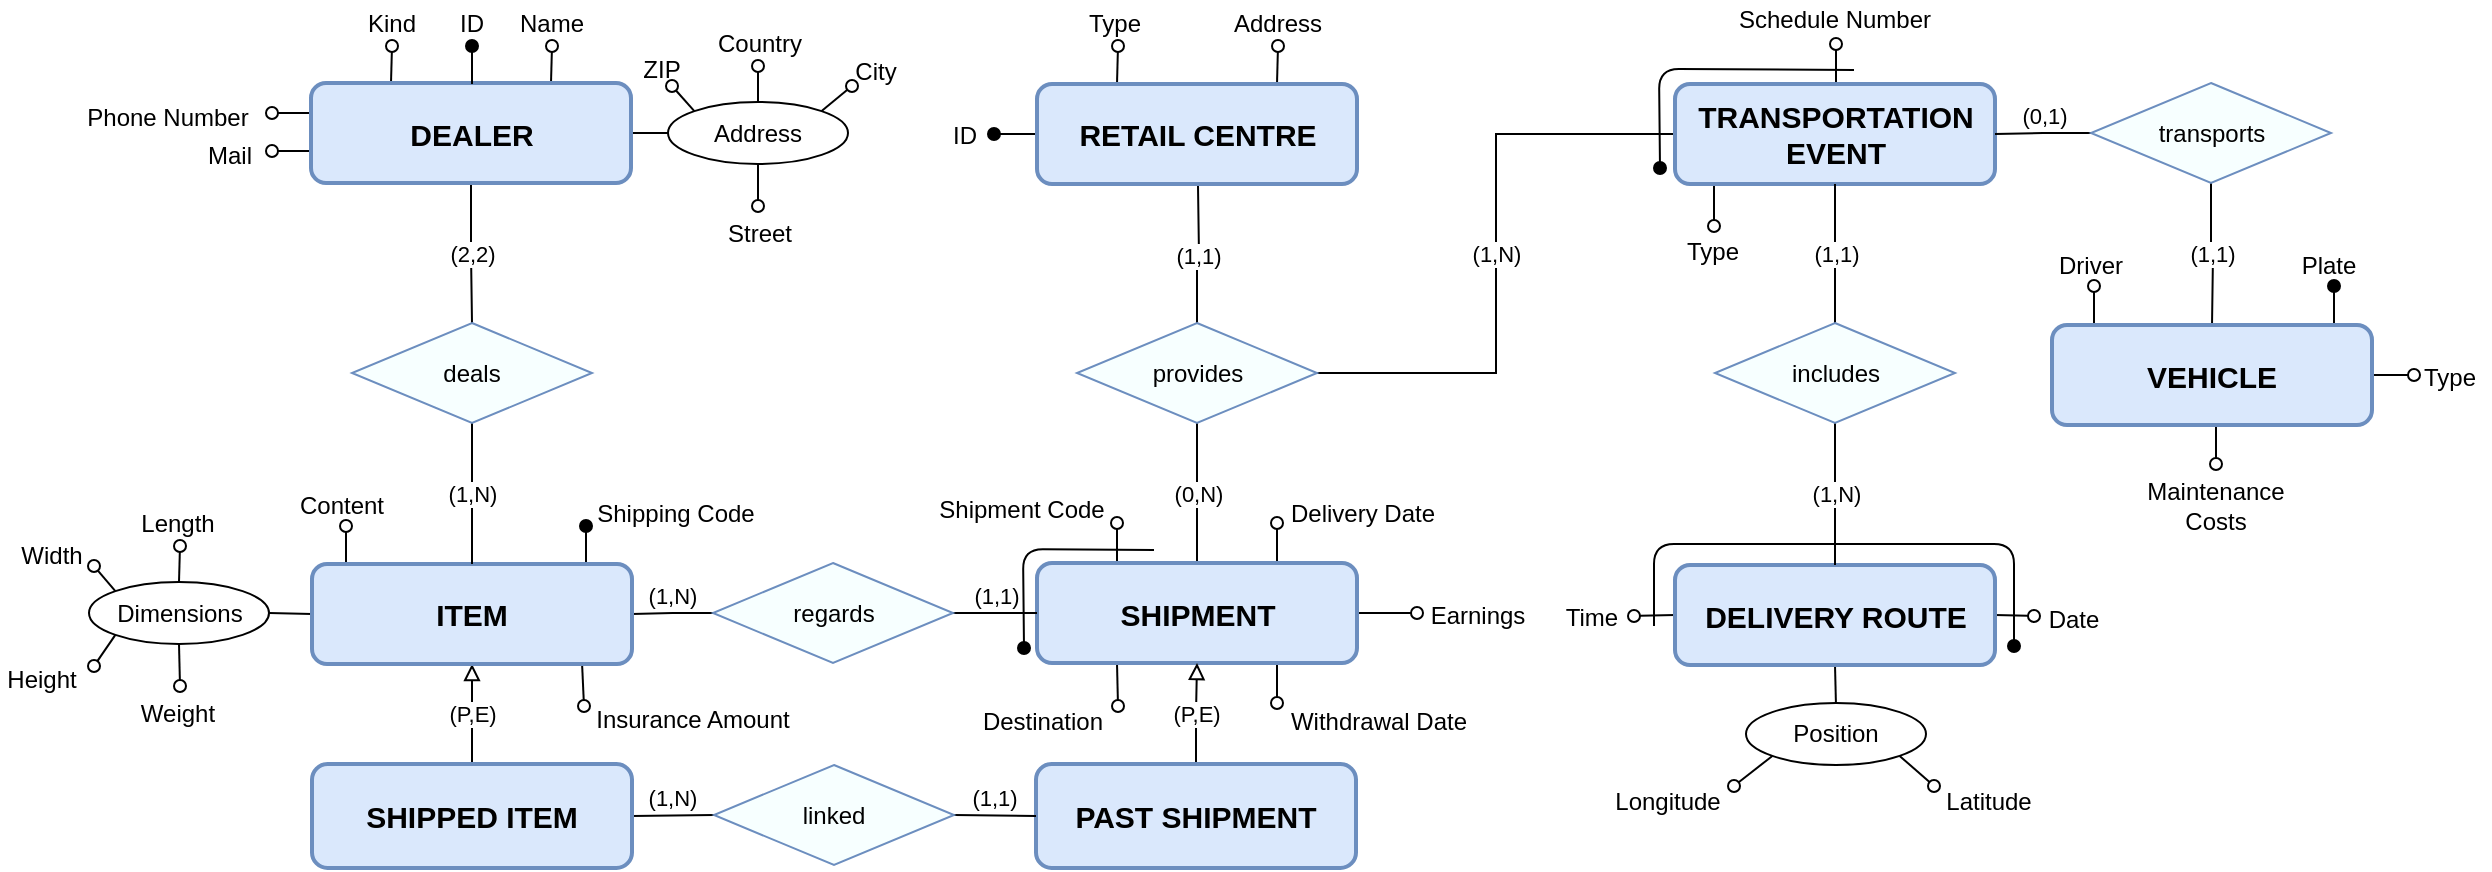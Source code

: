 <mxfile version="10.6.2" type="device"><diagram id="y6d7kFOWfY72LnJAd21g" name="Page-1"><mxGraphModel dx="840" dy="491" grid="1" gridSize="10" guides="1" tooltips="1" connect="1" arrows="1" fold="1" page="1" pageScale="1" pageWidth="827" pageHeight="1169" math="0" shadow="0"><root><mxCell id="0"/><mxCell id="1" parent="0"/><mxCell id="W9xxZfbrDPQFDgMLqHGM-55" style="edgeStyle=orthogonalEdgeStyle;rounded=0;orthogonalLoop=1;jettySize=auto;html=1;exitX=0.25;exitY=0;exitDx=0;exitDy=0;endArrow=oval;endFill=0;" parent="1" source="W9xxZfbrDPQFDgMLqHGM-19" edge="1"><mxGeometry relative="1" as="geometry"><mxPoint x="591.5" y="368.5" as="targetPoint"/></mxGeometry></mxCell><mxCell id="W9xxZfbrDPQFDgMLqHGM-58" style="edgeStyle=orthogonalEdgeStyle;rounded=0;orthogonalLoop=1;jettySize=auto;html=1;exitX=0.75;exitY=0;exitDx=0;exitDy=0;endArrow=oval;endFill=0;" parent="1" source="W9xxZfbrDPQFDgMLqHGM-19" edge="1"><mxGeometry relative="1" as="geometry"><mxPoint x="671.5" y="368.5" as="targetPoint"/></mxGeometry></mxCell><mxCell id="W9xxZfbrDPQFDgMLqHGM-61" style="edgeStyle=orthogonalEdgeStyle;rounded=0;orthogonalLoop=1;jettySize=auto;html=1;exitX=0.75;exitY=1;exitDx=0;exitDy=0;endArrow=oval;endFill=0;" parent="1" source="W9xxZfbrDPQFDgMLqHGM-19" edge="1"><mxGeometry relative="1" as="geometry"><mxPoint x="671.5" y="458.5" as="targetPoint"/></mxGeometry></mxCell><mxCell id="W9xxZfbrDPQFDgMLqHGM-89" style="edgeStyle=orthogonalEdgeStyle;rounded=0;orthogonalLoop=1;jettySize=auto;html=1;exitX=1;exitY=0.5;exitDx=0;exitDy=0;endArrow=oval;endFill=0;" parent="1" source="W9xxZfbrDPQFDgMLqHGM-19" edge="1"><mxGeometry relative="1" as="geometry"><mxPoint x="741.5" y="414" as="targetPoint"/></mxGeometry></mxCell><mxCell id="7qcaKyPBICOOzRxRbPHK-11" value="(0,N)" style="edgeStyle=orthogonalEdgeStyle;rounded=0;orthogonalLoop=1;jettySize=auto;html=1;exitX=0.5;exitY=0;exitDx=0;exitDy=0;entryX=0.5;entryY=1;entryDx=0;entryDy=0;endArrow=none;endFill=0;" parent="1" source="W9xxZfbrDPQFDgMLqHGM-19" target="W9xxZfbrDPQFDgMLqHGM-72" edge="1"><mxGeometry relative="1" as="geometry"/></mxCell><mxCell id="W56CWtrdvjL_wO8GduPE-74" style="edgeStyle=orthogonalEdgeStyle;rounded=1;orthogonalLoop=1;jettySize=auto;html=1;exitX=0.25;exitY=1;exitDx=0;exitDy=0;startArrow=none;startFill=0;endArrow=oval;endFill=0;" parent="1" source="W9xxZfbrDPQFDgMLqHGM-19" edge="1"><mxGeometry relative="1" as="geometry"><mxPoint x="592" y="460" as="targetPoint"/></mxGeometry></mxCell><mxCell id="W9xxZfbrDPQFDgMLqHGM-19" value="&lt;b&gt;&lt;font style=&quot;font-size: 15px&quot;&gt;SHIPMENT&lt;/font&gt;&lt;/b&gt;" style="rounded=1;whiteSpace=wrap;html=1;fillColor=#dae8fc;strokeColor=#6c8ebf;strokeWidth=2;" parent="1" vertex="1"><mxGeometry x="551.5" y="388.5" width="160" height="50" as="geometry"/></mxCell><mxCell id="W9xxZfbrDPQFDgMLqHGM-90" value="(1,N)" style="edgeStyle=orthogonalEdgeStyle;rounded=0;orthogonalLoop=1;jettySize=auto;html=1;exitX=0;exitY=0.5;exitDx=0;exitDy=0;entryX=1;entryY=0.5;entryDx=0;entryDy=0;endArrow=none;endFill=0;verticalAlign=bottom;" parent="1" source="W9xxZfbrDPQFDgMLqHGM-24" target="W9xxZfbrDPQFDgMLqHGM-27" edge="1"><mxGeometry relative="1" as="geometry"/></mxCell><mxCell id="W9xxZfbrDPQFDgMLqHGM-91" value="(1,1)" style="edgeStyle=orthogonalEdgeStyle;rounded=0;orthogonalLoop=1;jettySize=auto;html=1;exitX=1;exitY=0.5;exitDx=0;exitDy=0;entryX=0;entryY=0.5;entryDx=0;entryDy=0;endArrow=none;endFill=0;verticalAlign=bottom;" parent="1" source="W9xxZfbrDPQFDgMLqHGM-24" target="W9xxZfbrDPQFDgMLqHGM-19" edge="1"><mxGeometry relative="1" as="geometry"><mxPoint x="494" y="414" as="sourcePoint"/></mxGeometry></mxCell><mxCell id="W9xxZfbrDPQFDgMLqHGM-24" value="regards" style="rhombus;whiteSpace=wrap;html=1;fillColor=#F7FFFF;strokeColor=#6c8ebf;" parent="1" vertex="1"><mxGeometry x="389.5" y="388.5" width="120" height="50" as="geometry"/></mxCell><mxCell id="W9xxZfbrDPQFDgMLqHGM-104" style="edgeStyle=orthogonalEdgeStyle;rounded=0;orthogonalLoop=1;jettySize=auto;html=1;exitX=0.75;exitY=0;exitDx=0;exitDy=0;endArrow=oval;endFill=1;" parent="1" source="W9xxZfbrDPQFDgMLqHGM-27" edge="1"><mxGeometry relative="1" as="geometry"><mxPoint x="326" y="370" as="targetPoint"/></mxGeometry></mxCell><mxCell id="W9xxZfbrDPQFDgMLqHGM-106" style="edgeStyle=orthogonalEdgeStyle;rounded=0;orthogonalLoop=1;jettySize=auto;html=1;exitX=0.25;exitY=0;exitDx=0;exitDy=0;endArrow=oval;endFill=0;" parent="1" source="W9xxZfbrDPQFDgMLqHGM-27" edge="1"><mxGeometry relative="1" as="geometry"><mxPoint x="206" y="370" as="targetPoint"/></mxGeometry></mxCell><mxCell id="W56CWtrdvjL_wO8GduPE-111" style="edgeStyle=none;rounded=1;orthogonalLoop=1;jettySize=auto;html=1;exitX=0;exitY=0.5;exitDx=0;exitDy=0;entryX=1;entryY=0.5;entryDx=0;entryDy=0;startArrow=none;startFill=0;endArrow=none;endFill=0;" parent="1" source="W9xxZfbrDPQFDgMLqHGM-27" target="W56CWtrdvjL_wO8GduPE-103" edge="1"><mxGeometry relative="1" as="geometry"/></mxCell><mxCell id="W56CWtrdvjL_wO8GduPE-120" value="(P,E)" style="edgeStyle=none;rounded=1;orthogonalLoop=1;jettySize=auto;html=1;exitX=0.5;exitY=1;exitDx=0;exitDy=0;entryX=0.5;entryY=0;entryDx=0;entryDy=0;startArrow=block;startFill=0;endArrow=none;endFill=0;" parent="1" source="W9xxZfbrDPQFDgMLqHGM-27" target="W56CWtrdvjL_wO8GduPE-109" edge="1"><mxGeometry relative="1" as="geometry"/></mxCell><mxCell id="W56CWtrdvjL_wO8GduPE-121" style="edgeStyle=orthogonalEdgeStyle;rounded=0;orthogonalLoop=1;jettySize=auto;html=1;exitX=0.844;exitY=1;exitDx=0;exitDy=0;startArrow=none;startFill=0;endArrow=oval;endFill=0;exitPerimeter=0;" parent="1" source="W9xxZfbrDPQFDgMLqHGM-27" edge="1"><mxGeometry relative="1" as="geometry"><mxPoint x="325" y="460" as="targetPoint"/><mxPoint x="304" y="439" as="sourcePoint"/></mxGeometry></mxCell><mxCell id="W9xxZfbrDPQFDgMLqHGM-27" value="&lt;b&gt;&lt;font style=&quot;font-size: 15px&quot;&gt;ITEM&lt;/font&gt;&lt;/b&gt;" style="rounded=1;whiteSpace=wrap;html=1;fillColor=#dae8fc;strokeColor=#6c8ebf;strokeWidth=2;" parent="1" vertex="1"><mxGeometry x="189" y="389" width="160" height="50" as="geometry"/></mxCell><mxCell id="W9xxZfbrDPQFDgMLqHGM-29" value="Content" style="text;html=1;strokeColor=none;fillColor=none;align=center;verticalAlign=middle;whiteSpace=wrap;rounded=0;" parent="1" vertex="1"><mxGeometry x="173.5" y="349.5" width="60" height="20" as="geometry"/></mxCell><mxCell id="W9xxZfbrDPQFDgMLqHGM-36" value="Shipping Code" style="text;html=1;strokeColor=none;fillColor=none;align=center;verticalAlign=middle;whiteSpace=wrap;rounded=0;" parent="1" vertex="1"><mxGeometry x="327" y="353.5" width="88" height="20" as="geometry"/></mxCell><mxCell id="W9xxZfbrDPQFDgMLqHGM-39" value="Height" style="text;html=1;strokeColor=none;fillColor=none;align=center;verticalAlign=middle;whiteSpace=wrap;rounded=0;" parent="1" vertex="1"><mxGeometry x="33.5" y="437" width="40" height="20" as="geometry"/></mxCell><mxCell id="W9xxZfbrDPQFDgMLqHGM-43" value="Length" style="text;html=1;strokeColor=none;fillColor=none;align=center;verticalAlign=middle;whiteSpace=wrap;rounded=0;" parent="1" vertex="1"><mxGeometry x="101.5" y="358.5" width="40" height="20" as="geometry"/></mxCell><mxCell id="W9xxZfbrDPQFDgMLqHGM-45" value="Weight" style="text;html=1;strokeColor=none;fillColor=none;align=center;verticalAlign=middle;whiteSpace=wrap;rounded=0;" parent="1" vertex="1"><mxGeometry x="101.5" y="454" width="40" height="20" as="geometry"/></mxCell><mxCell id="W9xxZfbrDPQFDgMLqHGM-52" value="(P,E)" style="edgeStyle=orthogonalEdgeStyle;rounded=0;orthogonalLoop=1;jettySize=auto;html=1;exitX=0.5;exitY=0;exitDx=0;exitDy=0;entryX=0.5;entryY=1;entryDx=0;entryDy=0;endArrow=block;endFill=0;" parent="1" source="W9xxZfbrDPQFDgMLqHGM-49" target="W9xxZfbrDPQFDgMLqHGM-19" edge="1"><mxGeometry relative="1" as="geometry"/></mxCell><mxCell id="W9xxZfbrDPQFDgMLqHGM-49" value="&lt;b&gt;&lt;font style=&quot;font-size: 15px&quot;&gt;PAST SHIPMENT&lt;/font&gt;&lt;/b&gt;" style="rounded=1;whiteSpace=wrap;html=1;fillColor=#dae8fc;strokeColor=#6c8ebf;strokeWidth=2;" parent="1" vertex="1"><mxGeometry x="551" y="489" width="160" height="52" as="geometry"/></mxCell><mxCell id="W9xxZfbrDPQFDgMLqHGM-54" value="&lt;div&gt;Shipment Code&lt;br&gt;&lt;/div&gt;" style="text;html=1;strokeColor=none;fillColor=none;align=center;verticalAlign=middle;whiteSpace=wrap;rounded=0;" parent="1" vertex="1"><mxGeometry x="487" y="345" width="114" height="33" as="geometry"/></mxCell><mxCell id="W9xxZfbrDPQFDgMLqHGM-56" value="Withdrawal Date" style="text;html=1;strokeColor=none;fillColor=none;align=center;verticalAlign=middle;whiteSpace=wrap;rounded=0;" parent="1" vertex="1"><mxGeometry x="674" y="457.5" width="97" height="20" as="geometry"/></mxCell><mxCell id="W9xxZfbrDPQFDgMLqHGM-59" value="Delivery Date" style="text;html=1;strokeColor=none;fillColor=none;align=center;verticalAlign=middle;whiteSpace=wrap;rounded=0;" parent="1" vertex="1"><mxGeometry x="664" y="353.5" width="101" height="20" as="geometry"/></mxCell><mxCell id="W9xxZfbrDPQFDgMLqHGM-63" value="Earnings" style="text;html=1;strokeColor=none;fillColor=none;align=center;verticalAlign=middle;whiteSpace=wrap;rounded=0;" parent="1" vertex="1"><mxGeometry x="752" y="404.5" width="40" height="20" as="geometry"/></mxCell><mxCell id="7qcaKyPBICOOzRxRbPHK-15" style="edgeStyle=orthogonalEdgeStyle;rounded=0;orthogonalLoop=1;jettySize=auto;html=1;exitX=0.75;exitY=0;exitDx=0;exitDy=0;endArrow=oval;endFill=0;" parent="1" source="W9xxZfbrDPQFDgMLqHGM-64" edge="1"><mxGeometry relative="1" as="geometry"><mxPoint x="672" y="130" as="targetPoint"/></mxGeometry></mxCell><mxCell id="7qcaKyPBICOOzRxRbPHK-16" style="edgeStyle=orthogonalEdgeStyle;rounded=0;orthogonalLoop=1;jettySize=auto;html=1;exitX=0.25;exitY=0;exitDx=0;exitDy=0;endArrow=oval;endFill=0;" parent="1" source="W9xxZfbrDPQFDgMLqHGM-64" edge="1"><mxGeometry relative="1" as="geometry"><mxPoint x="592" y="130" as="targetPoint"/></mxGeometry></mxCell><mxCell id="7qcaKyPBICOOzRxRbPHK-17" style="edgeStyle=orthogonalEdgeStyle;rounded=0;orthogonalLoop=1;jettySize=auto;html=1;exitX=0;exitY=0.5;exitDx=0;exitDy=0;endArrow=oval;endFill=1;" parent="1" source="W9xxZfbrDPQFDgMLqHGM-64" edge="1"><mxGeometry relative="1" as="geometry"><mxPoint x="530" y="174" as="targetPoint"/></mxGeometry></mxCell><mxCell id="W9xxZfbrDPQFDgMLqHGM-64" value="&lt;b&gt;&lt;font style=&quot;font-size: 15px&quot;&gt;RETAIL CENTRE&lt;/font&gt;&lt;/b&gt;" style="rounded=1;whiteSpace=wrap;html=1;fillColor=#dae8fc;strokeColor=#6c8ebf;strokeWidth=2;" parent="1" vertex="1"><mxGeometry x="551.5" y="149" width="160" height="50" as="geometry"/></mxCell><mxCell id="W9xxZfbrDPQFDgMLqHGM-113" style="edgeStyle=orthogonalEdgeStyle;rounded=0;orthogonalLoop=1;jettySize=auto;html=1;exitX=0.5;exitY=0;exitDx=0;exitDy=0;endArrow=oval;endFill=0;" parent="1" edge="1"><mxGeometry relative="1" as="geometry"><mxPoint x="951" y="129" as="targetPoint"/><mxPoint x="951" y="149" as="sourcePoint"/></mxGeometry></mxCell><mxCell id="l8pVY3uQrGATVHFde8oP-1" style="edgeStyle=orthogonalEdgeStyle;rounded=0;orthogonalLoop=1;jettySize=auto;html=1;exitX=0.25;exitY=1;exitDx=0;exitDy=0;endArrow=oval;endFill=0;" parent="1" source="W9xxZfbrDPQFDgMLqHGM-66" edge="1"><mxGeometry relative="1" as="geometry"><mxPoint x="890" y="220" as="targetPoint"/></mxGeometry></mxCell><mxCell id="W56CWtrdvjL_wO8GduPE-73" value="(1,N)" style="edgeStyle=orthogonalEdgeStyle;rounded=0;orthogonalLoop=1;jettySize=auto;html=1;exitX=0;exitY=0.5;exitDx=0;exitDy=0;entryX=1;entryY=0.5;entryDx=0;entryDy=0;startArrow=none;startFill=0;endArrow=none;endFill=0;" parent="1" source="W9xxZfbrDPQFDgMLqHGM-66" target="W9xxZfbrDPQFDgMLqHGM-72" edge="1"><mxGeometry relative="1" as="geometry"/></mxCell><mxCell id="W9xxZfbrDPQFDgMLqHGM-66" value="&lt;div style=&quot;font-size: 15px&quot;&gt;&lt;b&gt;&lt;font style=&quot;font-size: 15px&quot;&gt;TRANSPORTATION&lt;/font&gt;&lt;/b&gt;&lt;/div&gt;&lt;div style=&quot;font-size: 15px&quot;&gt;&lt;b&gt;&lt;font style=&quot;font-size: 15px&quot;&gt;EVENT&lt;br&gt;&lt;/font&gt;&lt;/b&gt;&lt;/div&gt;" style="rounded=1;whiteSpace=wrap;html=1;fillColor=#dae8fc;strokeColor=#6c8ebf;strokeWidth=2;" parent="1" vertex="1"><mxGeometry x="870.5" y="149" width="160" height="50" as="geometry"/></mxCell><mxCell id="7qcaKyPBICOOzRxRbPHK-30" style="edgeStyle=orthogonalEdgeStyle;rounded=0;orthogonalLoop=1;jettySize=auto;html=1;exitX=0.5;exitY=1;exitDx=0;exitDy=0;endArrow=none;endFill=0;" parent="1" source="W9xxZfbrDPQFDgMLqHGM-67" edge="1"><mxGeometry relative="1" as="geometry"><mxPoint x="951" y="460" as="targetPoint"/></mxGeometry></mxCell><mxCell id="7qcaKyPBICOOzRxRbPHK-33" style="edgeStyle=none;rounded=0;orthogonalLoop=1;jettySize=auto;html=1;exitX=0;exitY=0.5;exitDx=0;exitDy=0;endArrow=oval;endFill=0;" parent="1" source="W9xxZfbrDPQFDgMLqHGM-67" edge="1"><mxGeometry relative="1" as="geometry"><mxPoint x="850" y="415" as="targetPoint"/></mxGeometry></mxCell><mxCell id="7qcaKyPBICOOzRxRbPHK-34" style="edgeStyle=none;rounded=0;orthogonalLoop=1;jettySize=auto;html=1;exitX=1;exitY=0.5;exitDx=0;exitDy=0;endArrow=oval;endFill=0;" parent="1" source="W9xxZfbrDPQFDgMLqHGM-67" edge="1"><mxGeometry relative="1" as="geometry"><mxPoint x="1050" y="415" as="targetPoint"/></mxGeometry></mxCell><mxCell id="W9xxZfbrDPQFDgMLqHGM-67" value="&lt;b&gt;&lt;font style=&quot;font-size: 15px&quot;&gt;DELIVERY ROUTE&lt;/font&gt;&lt;/b&gt;" style="rounded=1;whiteSpace=wrap;html=1;fillColor=#dae8fc;strokeColor=#6c8ebf;strokeWidth=2;" parent="1" vertex="1"><mxGeometry x="870.5" y="389.5" width="160" height="50" as="geometry"/></mxCell><mxCell id="W9xxZfbrDPQFDgMLqHGM-97" value="(1,N)" style="edgeStyle=orthogonalEdgeStyle;rounded=0;orthogonalLoop=1;jettySize=auto;html=1;exitX=0.5;exitY=1;exitDx=0;exitDy=0;entryX=0.5;entryY=0;entryDx=0;entryDy=0;endArrow=none;endFill=0;" parent="1" source="W9xxZfbrDPQFDgMLqHGM-68" target="W9xxZfbrDPQFDgMLqHGM-67" edge="1"><mxGeometry relative="1" as="geometry"/></mxCell><mxCell id="7qcaKyPBICOOzRxRbPHK-10" value="(1,1)" style="edgeStyle=none;rounded=0;orthogonalLoop=1;jettySize=auto;html=1;exitX=0.5;exitY=0;exitDx=0;exitDy=0;entryX=0.5;entryY=1;entryDx=0;entryDy=0;endArrow=none;endFill=0;" parent="1" source="W9xxZfbrDPQFDgMLqHGM-68" target="W9xxZfbrDPQFDgMLqHGM-66" edge="1"><mxGeometry relative="1" as="geometry"/></mxCell><mxCell id="W9xxZfbrDPQFDgMLqHGM-68" value="includes" style="rhombus;whiteSpace=wrap;html=1;fillColor=#F7FFFF;strokeColor=#6c8ebf;" parent="1" vertex="1"><mxGeometry x="890.5" y="268.5" width="120" height="50" as="geometry"/></mxCell><mxCell id="W9xxZfbrDPQFDgMLqHGM-93" value="(1,1)" style="edgeStyle=orthogonalEdgeStyle;rounded=0;orthogonalLoop=1;jettySize=auto;html=1;exitX=0.5;exitY=0;exitDx=0;exitDy=0;endArrow=none;endFill=0;" parent="1" source="W9xxZfbrDPQFDgMLqHGM-72" edge="1"><mxGeometry relative="1" as="geometry"><mxPoint x="632" y="200" as="targetPoint"/></mxGeometry></mxCell><mxCell id="W9xxZfbrDPQFDgMLqHGM-72" value="provides" style="rhombus;whiteSpace=wrap;html=1;fillColor=#F7FFFF;strokeColor=#6c8ebf;" parent="1" vertex="1"><mxGeometry x="571.5" y="268.5" width="120" height="50" as="geometry"/></mxCell><mxCell id="W9xxZfbrDPQFDgMLqHGM-110" value="Type" style="text;html=1;strokeColor=none;fillColor=none;align=center;verticalAlign=middle;whiteSpace=wrap;rounded=0;" parent="1" vertex="1"><mxGeometry x="572.5" y="109" width="35" height="20" as="geometry"/></mxCell><mxCell id="W9xxZfbrDPQFDgMLqHGM-111" value="ID" style="text;html=1;strokeColor=none;fillColor=none;align=center;verticalAlign=middle;whiteSpace=wrap;rounded=0;" parent="1" vertex="1"><mxGeometry x="497.5" y="165" width="35" height="20" as="geometry"/></mxCell><mxCell id="W9xxZfbrDPQFDgMLqHGM-112" value="Address" style="text;html=1;strokeColor=none;fillColor=none;align=center;verticalAlign=middle;whiteSpace=wrap;rounded=0;" parent="1" vertex="1"><mxGeometry x="648" y="109" width="48" height="20" as="geometry"/></mxCell><mxCell id="W9xxZfbrDPQFDgMLqHGM-114" value="Schedule Number" style="text;html=1;strokeColor=none;fillColor=none;align=center;verticalAlign=middle;whiteSpace=wrap;rounded=0;" parent="1" vertex="1"><mxGeometry x="883" y="107" width="135" height="20" as="geometry"/></mxCell><mxCell id="W9xxZfbrDPQFDgMLqHGM-120" value="Time" style="text;html=1;strokeColor=none;fillColor=none;align=center;verticalAlign=middle;whiteSpace=wrap;rounded=0;" parent="1" vertex="1"><mxGeometry x="803.5" y="405.5" width="50" height="20" as="geometry"/></mxCell><mxCell id="W9xxZfbrDPQFDgMLqHGM-121" value="Date" style="text;html=1;strokeColor=none;fillColor=none;align=center;verticalAlign=middle;whiteSpace=wrap;rounded=0;" parent="1" vertex="1"><mxGeometry x="1045" y="406.5" width="50" height="20" as="geometry"/></mxCell><mxCell id="7qcaKyPBICOOzRxRbPHK-31" style="rounded=0;orthogonalLoop=1;jettySize=auto;html=1;exitX=0;exitY=1;exitDx=0;exitDy=0;endArrow=oval;endFill=0;" parent="1" source="W9xxZfbrDPQFDgMLqHGM-139" edge="1"><mxGeometry relative="1" as="geometry"><mxPoint x="900" y="500" as="targetPoint"/></mxGeometry></mxCell><mxCell id="7qcaKyPBICOOzRxRbPHK-32" style="edgeStyle=none;rounded=0;orthogonalLoop=1;jettySize=auto;html=1;exitX=1;exitY=1;exitDx=0;exitDy=0;endArrow=oval;endFill=0;" parent="1" source="W9xxZfbrDPQFDgMLqHGM-139" edge="1"><mxGeometry relative="1" as="geometry"><mxPoint x="1000" y="500" as="targetPoint"/></mxGeometry></mxCell><mxCell id="W9xxZfbrDPQFDgMLqHGM-139" value="Position" style="ellipse;whiteSpace=wrap;html=1;" parent="1" vertex="1"><mxGeometry x="906" y="458.5" width="90" height="31" as="geometry"/></mxCell><mxCell id="W9xxZfbrDPQFDgMLqHGM-144" value="Longitude" style="text;html=1;strokeColor=none;fillColor=none;align=center;verticalAlign=middle;whiteSpace=wrap;rounded=0;" parent="1" vertex="1"><mxGeometry x="841.5" y="497.5" width="50" height="20" as="geometry"/></mxCell><mxCell id="W9xxZfbrDPQFDgMLqHGM-145" value="Latitude" style="text;html=1;strokeColor=none;fillColor=none;align=center;verticalAlign=middle;whiteSpace=wrap;rounded=0;" parent="1" vertex="1"><mxGeometry x="1005" y="497.5" width="45" height="20" as="geometry"/></mxCell><mxCell id="W9xxZfbrDPQFDgMLqHGM-163" value="Insurance Amount" style="text;html=1;strokeColor=none;fillColor=none;align=center;verticalAlign=middle;whiteSpace=wrap;rounded=0;" parent="1" vertex="1"><mxGeometry x="321" y="457" width="117" height="20" as="geometry"/></mxCell><mxCell id="7qcaKyPBICOOzRxRbPHK-25" value="(0,1)" style="edgeStyle=orthogonalEdgeStyle;rounded=0;orthogonalLoop=1;jettySize=auto;html=1;exitX=0;exitY=0.5;exitDx=0;exitDy=0;entryX=1;entryY=0.5;entryDx=0;entryDy=0;endArrow=none;endFill=0;verticalAlign=bottom;" parent="1" source="7qcaKyPBICOOzRxRbPHK-24" target="W9xxZfbrDPQFDgMLqHGM-66" edge="1"><mxGeometry relative="1" as="geometry"/></mxCell><mxCell id="7qcaKyPBICOOzRxRbPHK-26" value="(1,1)" style="edgeStyle=orthogonalEdgeStyle;rounded=0;orthogonalLoop=1;jettySize=auto;html=1;exitX=0.5;exitY=1;exitDx=0;exitDy=0;entryX=0.5;entryY=0;entryDx=0;entryDy=0;endArrow=none;endFill=0;" parent="1" source="7qcaKyPBICOOzRxRbPHK-24" edge="1"><mxGeometry relative="1" as="geometry"><mxPoint x="1139" y="270" as="targetPoint"/></mxGeometry></mxCell><mxCell id="7qcaKyPBICOOzRxRbPHK-24" value="transports" style="rhombus;whiteSpace=wrap;html=1;fillColor=#F7FFFF;strokeColor=#6c8ebf;" parent="1" vertex="1"><mxGeometry x="1078.5" y="148.5" width="120" height="50" as="geometry"/></mxCell><mxCell id="l8pVY3uQrGATVHFde8oP-2" value="Type" style="text;html=1;strokeColor=none;fillColor=none;align=center;verticalAlign=middle;whiteSpace=wrap;rounded=0;" parent="1" vertex="1"><mxGeometry x="857" y="223" width="65" height="20" as="geometry"/></mxCell><mxCell id="W56CWtrdvjL_wO8GduPE-55" style="edgeStyle=orthogonalEdgeStyle;rounded=0;orthogonalLoop=1;jettySize=auto;html=1;exitX=0.5;exitY=1;exitDx=0;exitDy=0;endArrow=oval;endFill=0;" parent="1" edge="1"><mxGeometry relative="1" as="geometry"><mxPoint x="1141" y="339" as="targetPoint"/><mxPoint x="1141" y="320" as="sourcePoint"/></mxGeometry></mxCell><mxCell id="W56CWtrdvjL_wO8GduPE-56" value="Plate" style="text;html=1;strokeColor=none;fillColor=none;align=center;verticalAlign=middle;whiteSpace=wrap;rounded=0;" parent="1" vertex="1"><mxGeometry x="1165" y="229.5" width="65" height="20" as="geometry"/></mxCell><mxCell id="W56CWtrdvjL_wO8GduPE-57" value="Driver" style="text;html=1;strokeColor=none;fillColor=none;align=center;verticalAlign=middle;whiteSpace=wrap;rounded=0;" parent="1" vertex="1"><mxGeometry x="1046" y="230" width="65" height="20" as="geometry"/></mxCell><mxCell id="W56CWtrdvjL_wO8GduPE-58" value="Type" style="text;html=1;strokeColor=none;fillColor=none;align=center;verticalAlign=middle;whiteSpace=wrap;rounded=0;" parent="1" vertex="1"><mxGeometry x="1238" y="286" width="40" height="20" as="geometry"/></mxCell><mxCell id="W56CWtrdvjL_wO8GduPE-59" style="edgeStyle=orthogonalEdgeStyle;rounded=0;orthogonalLoop=1;jettySize=auto;html=1;exitX=1;exitY=0.5;exitDx=0;exitDy=0;endArrow=oval;endFill=0;" parent="1" source="W56CWtrdvjL_wO8GduPE-62" edge="1"><mxGeometry relative="1" as="geometry"><mxPoint x="1240" y="295" as="targetPoint"/></mxGeometry></mxCell><mxCell id="W56CWtrdvjL_wO8GduPE-60" style="edgeStyle=orthogonalEdgeStyle;rounded=0;orthogonalLoop=1;jettySize=auto;html=1;exitX=0.75;exitY=0;exitDx=0;exitDy=0;endArrow=oval;endFill=1;" parent="1" source="W56CWtrdvjL_wO8GduPE-62" edge="1"><mxGeometry relative="1" as="geometry"><mxPoint x="1200" y="250" as="targetPoint"/></mxGeometry></mxCell><mxCell id="W56CWtrdvjL_wO8GduPE-61" style="edgeStyle=orthogonalEdgeStyle;rounded=0;orthogonalLoop=1;jettySize=auto;html=1;exitX=0.25;exitY=0;exitDx=0;exitDy=0;endArrow=oval;endFill=0;" parent="1" source="W56CWtrdvjL_wO8GduPE-62" edge="1"><mxGeometry relative="1" as="geometry"><mxPoint x="1080" y="250" as="targetPoint"/></mxGeometry></mxCell><mxCell id="W56CWtrdvjL_wO8GduPE-62" value="&lt;b&gt;&lt;font style=&quot;font-size: 15px&quot;&gt;VEHICLE&lt;/font&gt;&lt;/b&gt;" style="rounded=1;whiteSpace=wrap;html=1;strokeWidth=2;fillColor=#dae8fc;strokeColor=#6c8ebf;" parent="1" vertex="1"><mxGeometry x="1059" y="269.5" width="160" height="50" as="geometry"/></mxCell><mxCell id="W56CWtrdvjL_wO8GduPE-63" value="&lt;div&gt;Maintenance &lt;br&gt;&lt;/div&gt;&lt;div&gt;Costs&lt;/div&gt;" style="text;html=1;strokeColor=none;fillColor=none;align=center;verticalAlign=middle;whiteSpace=wrap;rounded=0;" parent="1" vertex="1"><mxGeometry x="1098" y="342" width="86" height="36" as="geometry"/></mxCell><mxCell id="W56CWtrdvjL_wO8GduPE-67" value="" style="endArrow=none;html=1;rounded=1;endFill=0;startArrow=oval;startFill=1;" parent="1" edge="1"><mxGeometry width="50" height="50" relative="1" as="geometry"><mxPoint x="545" y="431" as="sourcePoint"/><mxPoint x="610" y="382" as="targetPoint"/><Array as="points"><mxPoint x="544.5" y="381.5"/></Array></mxGeometry></mxCell><mxCell id="W56CWtrdvjL_wO8GduPE-69" value="" style="endArrow=none;html=1;rounded=1;endFill=0;startArrow=oval;startFill=1;" parent="1" edge="1"><mxGeometry width="50" height="50" relative="1" as="geometry"><mxPoint x="863" y="191" as="sourcePoint"/><mxPoint x="960" y="142" as="targetPoint"/><Array as="points"><mxPoint x="862.5" y="141.5"/></Array></mxGeometry></mxCell><mxCell id="W56CWtrdvjL_wO8GduPE-72" style="edgeStyle=orthogonalEdgeStyle;rounded=1;orthogonalLoop=1;jettySize=auto;html=1;endArrow=oval;endFill=1;" parent="1" edge="1"><mxGeometry relative="1" as="geometry"><mxPoint x="1040" y="430" as="targetPoint"/><mxPoint x="860" y="420" as="sourcePoint"/><Array as="points"><mxPoint x="860" y="379"/></Array></mxGeometry></mxCell><mxCell id="W56CWtrdvjL_wO8GduPE-75" value="Destination" style="text;html=1;strokeColor=none;fillColor=none;align=center;verticalAlign=middle;whiteSpace=wrap;rounded=0;" parent="1" vertex="1"><mxGeometry x="506" y="457.5" width="97" height="20" as="geometry"/></mxCell><mxCell id="W56CWtrdvjL_wO8GduPE-76" style="edgeStyle=orthogonalEdgeStyle;rounded=0;orthogonalLoop=1;jettySize=auto;html=1;exitX=0;exitY=0.25;exitDx=0;exitDy=0;endArrow=oval;endFill=0;" parent="1" edge="1"><mxGeometry relative="1" as="geometry"><mxPoint x="169" y="164" as="targetPoint"/><mxPoint x="188.5" y="163.5" as="sourcePoint"/></mxGeometry></mxCell><mxCell id="W56CWtrdvjL_wO8GduPE-77" style="edgeStyle=orthogonalEdgeStyle;rounded=0;orthogonalLoop=1;jettySize=auto;html=1;exitX=0;exitY=0.75;exitDx=0;exitDy=0;endArrow=oval;endFill=0;" parent="1" edge="1"><mxGeometry relative="1" as="geometry"><mxPoint x="169" y="183" as="targetPoint"/><mxPoint x="188.5" y="182.5" as="sourcePoint"/></mxGeometry></mxCell><mxCell id="W56CWtrdvjL_wO8GduPE-78" style="edgeStyle=orthogonalEdgeStyle;rounded=0;orthogonalLoop=1;jettySize=auto;html=1;exitX=0.25;exitY=0;exitDx=0;exitDy=0;endArrow=oval;endFill=0;" parent="1" source="W56CWtrdvjL_wO8GduPE-82" edge="1"><mxGeometry relative="1" as="geometry"><mxPoint x="229" y="130" as="targetPoint"/></mxGeometry></mxCell><mxCell id="W56CWtrdvjL_wO8GduPE-79" style="edgeStyle=orthogonalEdgeStyle;rounded=0;orthogonalLoop=1;jettySize=auto;html=1;exitX=0.75;exitY=0;exitDx=0;exitDy=0;endArrow=oval;endFill=0;" parent="1" source="W56CWtrdvjL_wO8GduPE-82" edge="1"><mxGeometry relative="1" as="geometry"><mxPoint x="309" y="130" as="targetPoint"/></mxGeometry></mxCell><mxCell id="W56CWtrdvjL_wO8GduPE-80" style="edgeStyle=orthogonalEdgeStyle;rounded=0;orthogonalLoop=1;jettySize=auto;html=1;exitX=1;exitY=0.5;exitDx=0;exitDy=0;endArrow=none;endFill=0;" parent="1" source="W56CWtrdvjL_wO8GduPE-82" edge="1"><mxGeometry relative="1" as="geometry"><mxPoint x="369" y="174" as="targetPoint"/></mxGeometry></mxCell><mxCell id="W56CWtrdvjL_wO8GduPE-81" value="(2,2)" style="edgeStyle=orthogonalEdgeStyle;rounded=0;orthogonalLoop=1;jettySize=auto;html=1;exitX=0.5;exitY=1;exitDx=0;exitDy=0;endArrow=none;endFill=0;" parent="1" source="W56CWtrdvjL_wO8GduPE-82" target="W56CWtrdvjL_wO8GduPE-100" edge="1"><mxGeometry relative="1" as="geometry"/></mxCell><mxCell id="W56CWtrdvjL_wO8GduPE-82" value="&lt;b&gt;&lt;font style=&quot;font-size: 15px&quot;&gt;DEALER&lt;/font&gt;&lt;/b&gt;" style="rounded=1;whiteSpace=wrap;html=1;fillColor=#dae8fc;strokeColor=#6c8ebf;strokeWidth=2;" parent="1" vertex="1"><mxGeometry x="188.5" y="148.5" width="160" height="50" as="geometry"/></mxCell><mxCell id="W56CWtrdvjL_wO8GduPE-83" value="Name" style="text;html=1;strokeColor=none;fillColor=none;align=center;verticalAlign=middle;whiteSpace=wrap;rounded=0;" parent="1" vertex="1"><mxGeometry x="288.5" y="109" width="40" height="20" as="geometry"/></mxCell><mxCell id="W56CWtrdvjL_wO8GduPE-84" value="Phone Number" style="text;html=1;strokeColor=none;fillColor=none;align=center;verticalAlign=middle;whiteSpace=wrap;rounded=0;" parent="1" vertex="1"><mxGeometry x="67.5" y="156" width="98" height="20" as="geometry"/></mxCell><mxCell id="W56CWtrdvjL_wO8GduPE-85" value="Mail" style="text;html=1;strokeColor=none;fillColor=none;align=center;verticalAlign=middle;whiteSpace=wrap;rounded=0;" parent="1" vertex="1"><mxGeometry x="127.5" y="174.5" width="40" height="20" as="geometry"/></mxCell><mxCell id="W56CWtrdvjL_wO8GduPE-86" value="Kind" style="text;html=1;strokeColor=none;fillColor=none;align=center;verticalAlign=middle;whiteSpace=wrap;rounded=0;" parent="1" vertex="1"><mxGeometry x="208.5" y="109" width="40" height="20" as="geometry"/></mxCell><mxCell id="W56CWtrdvjL_wO8GduPE-87" style="rounded=0;orthogonalLoop=1;jettySize=auto;html=1;exitX=0;exitY=0;exitDx=0;exitDy=0;endArrow=oval;endFill=0;" parent="1" source="W56CWtrdvjL_wO8GduPE-91" edge="1"><mxGeometry relative="1" as="geometry"><mxPoint x="369" y="150" as="targetPoint"/></mxGeometry></mxCell><mxCell id="W56CWtrdvjL_wO8GduPE-88" style="edgeStyle=none;rounded=0;orthogonalLoop=1;jettySize=auto;html=1;exitX=0.5;exitY=0;exitDx=0;exitDy=0;endArrow=oval;endFill=0;" parent="1" source="W56CWtrdvjL_wO8GduPE-91" edge="1"><mxGeometry relative="1" as="geometry"><mxPoint x="412" y="140" as="targetPoint"/></mxGeometry></mxCell><mxCell id="W56CWtrdvjL_wO8GduPE-89" style="edgeStyle=none;rounded=0;orthogonalLoop=1;jettySize=auto;html=1;exitX=1;exitY=0;exitDx=0;exitDy=0;endArrow=oval;endFill=0;" parent="1" source="W56CWtrdvjL_wO8GduPE-91" edge="1"><mxGeometry relative="1" as="geometry"><mxPoint x="459" y="150" as="targetPoint"/></mxGeometry></mxCell><mxCell id="W56CWtrdvjL_wO8GduPE-90" style="edgeStyle=none;rounded=0;orthogonalLoop=1;jettySize=auto;html=1;exitX=0.5;exitY=1;exitDx=0;exitDy=0;endArrow=oval;endFill=0;" parent="1" source="W56CWtrdvjL_wO8GduPE-91" edge="1"><mxGeometry relative="1" as="geometry"><mxPoint x="412" y="210" as="targetPoint"/></mxGeometry></mxCell><mxCell id="W56CWtrdvjL_wO8GduPE-91" value="Address" style="ellipse;whiteSpace=wrap;html=1;" parent="1" vertex="1"><mxGeometry x="367" y="158" width="90" height="31" as="geometry"/></mxCell><mxCell id="W56CWtrdvjL_wO8GduPE-92" value="&lt;div&gt;ZIP&lt;/div&gt;" style="text;html=1;strokeColor=none;fillColor=none;align=center;verticalAlign=middle;whiteSpace=wrap;rounded=0;" parent="1" vertex="1"><mxGeometry x="343.5" y="132" width="40" height="20" as="geometry"/></mxCell><mxCell id="W56CWtrdvjL_wO8GduPE-93" value="City" style="text;html=1;strokeColor=none;fillColor=none;align=center;verticalAlign=middle;whiteSpace=wrap;rounded=0;" parent="1" vertex="1"><mxGeometry x="450.5" y="133" width="40" height="20" as="geometry"/></mxCell><mxCell id="W56CWtrdvjL_wO8GduPE-94" value="Country" style="text;html=1;strokeColor=none;fillColor=none;align=center;verticalAlign=middle;whiteSpace=wrap;rounded=0;" parent="1" vertex="1"><mxGeometry x="392.5" y="119" width="40" height="20" as="geometry"/></mxCell><mxCell id="W56CWtrdvjL_wO8GduPE-95" value="Street" style="text;html=1;strokeColor=none;fillColor=none;align=center;verticalAlign=middle;whiteSpace=wrap;rounded=0;" parent="1" vertex="1"><mxGeometry x="392.5" y="214" width="40" height="20" as="geometry"/></mxCell><mxCell id="W56CWtrdvjL_wO8GduPE-97" style="edgeStyle=none;rounded=0;orthogonalLoop=1;jettySize=auto;html=1;exitX=0.5;exitY=0;exitDx=0;exitDy=0;endArrow=oval;endFill=1;" parent="1" edge="1"><mxGeometry relative="1" as="geometry"><mxPoint x="269" y="130" as="targetPoint"/><mxPoint x="269" y="149" as="sourcePoint"/></mxGeometry></mxCell><mxCell id="W56CWtrdvjL_wO8GduPE-98" value="ID" style="text;html=1;strokeColor=none;fillColor=none;align=center;verticalAlign=middle;whiteSpace=wrap;rounded=0;" parent="1" vertex="1"><mxGeometry x="248.5" y="109" width="40" height="20" as="geometry"/></mxCell><mxCell id="W56CWtrdvjL_wO8GduPE-99" value="(1,N)" style="edgeStyle=orthogonalEdgeStyle;rounded=0;orthogonalLoop=1;jettySize=auto;html=1;exitX=0.5;exitY=1;exitDx=0;exitDy=0;entryX=0.5;entryY=0;entryDx=0;entryDy=0;endArrow=none;endFill=0;" parent="1" source="W56CWtrdvjL_wO8GduPE-100" edge="1"><mxGeometry relative="1" as="geometry"><mxPoint x="269" y="389" as="targetPoint"/></mxGeometry></mxCell><mxCell id="W56CWtrdvjL_wO8GduPE-100" value="deals" style="rhombus;whiteSpace=wrap;html=1;fillColor=#F7FFFF;strokeColor=#6c8ebf;" parent="1" vertex="1"><mxGeometry x="209" y="268.5" width="120" height="50" as="geometry"/></mxCell><mxCell id="W56CWtrdvjL_wO8GduPE-112" style="edgeStyle=none;rounded=1;orthogonalLoop=1;jettySize=auto;html=1;exitX=0.5;exitY=0;exitDx=0;exitDy=0;startArrow=none;startFill=0;endArrow=oval;endFill=0;" parent="1" source="W56CWtrdvjL_wO8GduPE-103" edge="1"><mxGeometry relative="1" as="geometry"><mxPoint x="123" y="380" as="targetPoint"/></mxGeometry></mxCell><mxCell id="W56CWtrdvjL_wO8GduPE-113" style="edgeStyle=none;rounded=1;orthogonalLoop=1;jettySize=auto;html=1;exitX=0;exitY=0;exitDx=0;exitDy=0;startArrow=none;startFill=0;endArrow=oval;endFill=0;" parent="1" source="W56CWtrdvjL_wO8GduPE-103" edge="1"><mxGeometry relative="1" as="geometry"><mxPoint x="80" y="390" as="targetPoint"/></mxGeometry></mxCell><mxCell id="W56CWtrdvjL_wO8GduPE-114" style="edgeStyle=none;rounded=1;orthogonalLoop=1;jettySize=auto;html=1;exitX=0;exitY=1;exitDx=0;exitDy=0;startArrow=none;startFill=0;endArrow=oval;endFill=0;" parent="1" source="W56CWtrdvjL_wO8GduPE-103" edge="1"><mxGeometry relative="1" as="geometry"><mxPoint x="80" y="440" as="targetPoint"/></mxGeometry></mxCell><mxCell id="W56CWtrdvjL_wO8GduPE-115" style="edgeStyle=none;rounded=1;orthogonalLoop=1;jettySize=auto;html=1;exitX=0.5;exitY=1;exitDx=0;exitDy=0;startArrow=none;startFill=0;endArrow=oval;endFill=0;" parent="1" source="W56CWtrdvjL_wO8GduPE-103" edge="1"><mxGeometry relative="1" as="geometry"><mxPoint x="123" y="450" as="targetPoint"/></mxGeometry></mxCell><mxCell id="W56CWtrdvjL_wO8GduPE-103" value="Dimensions" style="ellipse;whiteSpace=wrap;html=1;" parent="1" vertex="1"><mxGeometry x="77.5" y="398" width="90" height="31" as="geometry"/></mxCell><mxCell id="W56CWtrdvjL_wO8GduPE-108" value="Width" style="text;html=1;strokeColor=none;fillColor=none;align=center;verticalAlign=middle;whiteSpace=wrap;rounded=0;" parent="1" vertex="1"><mxGeometry x="38.5" y="374.5" width="40" height="20" as="geometry"/></mxCell><mxCell id="W56CWtrdvjL_wO8GduPE-117" value="(1,N)" style="edgeStyle=none;rounded=1;orthogonalLoop=1;jettySize=auto;html=1;exitX=1;exitY=0.5;exitDx=0;exitDy=0;entryX=0;entryY=0.5;entryDx=0;entryDy=0;startArrow=none;startFill=0;endArrow=none;endFill=0;verticalAlign=bottom;" parent="1" source="W56CWtrdvjL_wO8GduPE-109" target="W56CWtrdvjL_wO8GduPE-116" edge="1"><mxGeometry relative="1" as="geometry"/></mxCell><mxCell id="W56CWtrdvjL_wO8GduPE-109" value="&lt;font style=&quot;font-size: 15px&quot;&gt;&lt;b&gt;SHIPPED ITEM&lt;/b&gt;&lt;/font&gt;" style="rounded=1;whiteSpace=wrap;html=1;fillColor=#dae8fc;strokeColor=#6c8ebf;strokeWidth=2;" parent="1" vertex="1"><mxGeometry x="189" y="489" width="160" height="52" as="geometry"/></mxCell><mxCell id="W56CWtrdvjL_wO8GduPE-118" value="(1,1)" style="edgeStyle=none;rounded=1;orthogonalLoop=1;jettySize=auto;html=1;exitX=1;exitY=0.5;exitDx=0;exitDy=0;entryX=0;entryY=0.5;entryDx=0;entryDy=0;startArrow=none;startFill=0;endArrow=none;endFill=0;verticalAlign=bottom;" parent="1" source="W56CWtrdvjL_wO8GduPE-116" target="W9xxZfbrDPQFDgMLqHGM-49" edge="1"><mxGeometry relative="1" as="geometry"/></mxCell><mxCell id="W56CWtrdvjL_wO8GduPE-116" value="linked" style="rhombus;whiteSpace=wrap;html=1;fillColor=#F7FFFF;strokeColor=#6c8ebf;" parent="1" vertex="1"><mxGeometry x="390" y="489.5" width="120" height="50" as="geometry"/></mxCell></root></mxGraphModel></diagram></mxfile>